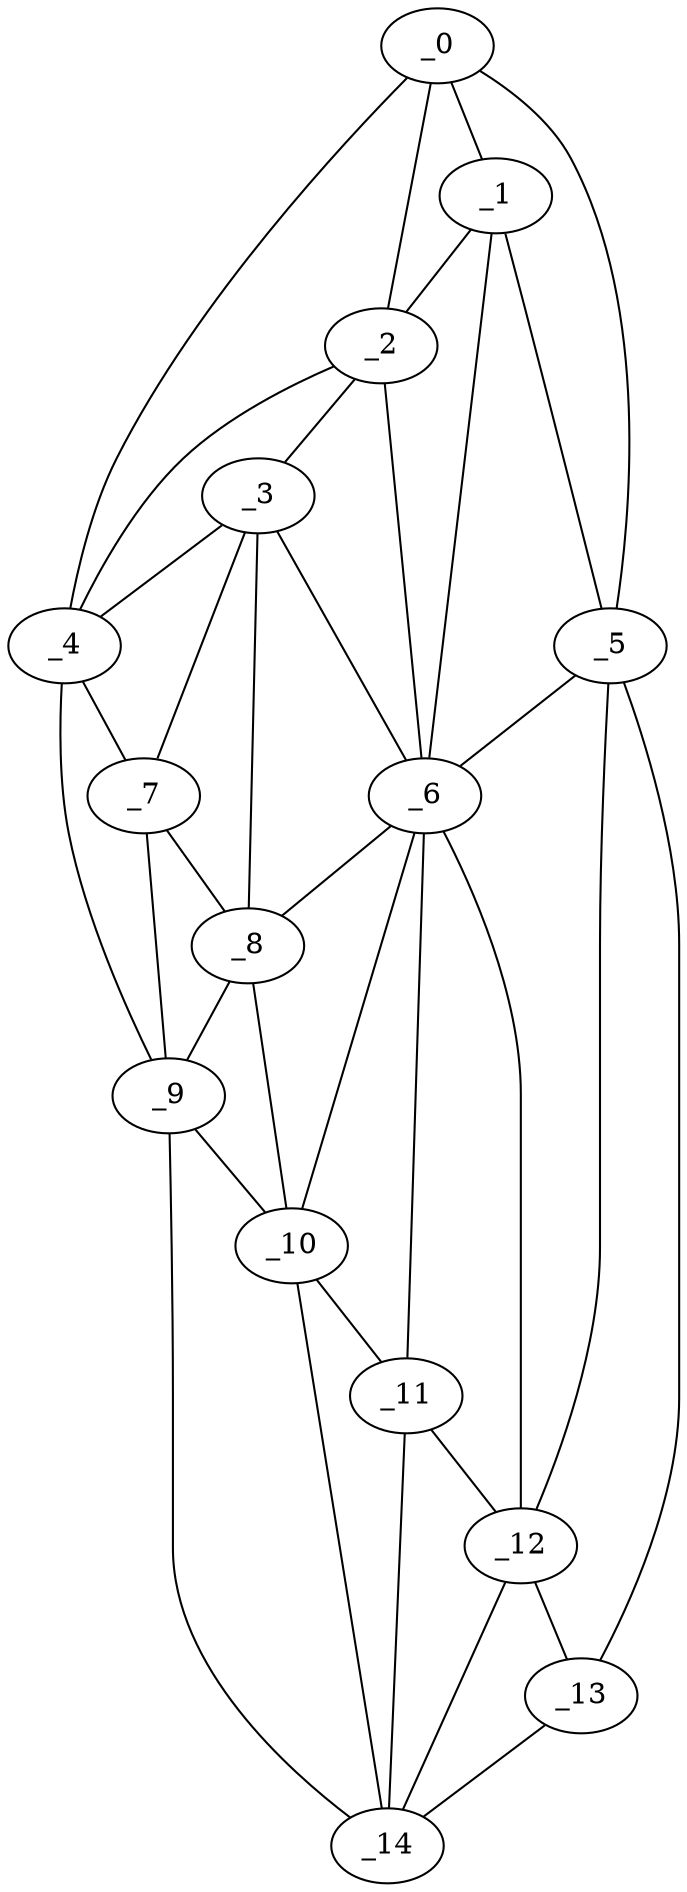 graph "obj41__240.gxl" {
	_0	 [x=19,
		y=75];
	_1	 [x=40,
		y=68];
	_0 -- _1	 [valence=2];
	_2	 [x=44,
		y=52];
	_0 -- _2	 [valence=1];
	_4	 [x=53,
		y=5];
	_0 -- _4	 [valence=1];
	_5	 [x=57,
		y=126];
	_0 -- _5	 [valence=1];
	_1 -- _2	 [valence=2];
	_1 -- _5	 [valence=1];
	_6	 [x=60,
		y=63];
	_1 -- _6	 [valence=1];
	_3	 [x=50,
		y=47];
	_2 -- _3	 [valence=2];
	_2 -- _4	 [valence=2];
	_2 -- _6	 [valence=2];
	_3 -- _4	 [valence=1];
	_3 -- _6	 [valence=2];
	_7	 [x=70,
		y=13];
	_3 -- _7	 [valence=2];
	_8	 [x=71,
		y=44];
	_3 -- _8	 [valence=2];
	_4 -- _7	 [valence=2];
	_9	 [x=85,
		y=5];
	_4 -- _9	 [valence=1];
	_5 -- _6	 [valence=2];
	_12	 [x=89,
		y=87];
	_5 -- _12	 [valence=2];
	_13	 [x=110,
		y=111];
	_5 -- _13	 [valence=1];
	_6 -- _8	 [valence=1];
	_10	 [x=86,
		y=55];
	_6 -- _10	 [valence=2];
	_11	 [x=89,
		y=70];
	_6 -- _11	 [valence=2];
	_6 -- _12	 [valence=2];
	_7 -- _8	 [valence=1];
	_7 -- _9	 [valence=1];
	_8 -- _9	 [valence=2];
	_8 -- _10	 [valence=1];
	_9 -- _10	 [valence=2];
	_14	 [x=112,
		y=85];
	_9 -- _14	 [valence=1];
	_10 -- _11	 [valence=2];
	_10 -- _14	 [valence=2];
	_11 -- _12	 [valence=2];
	_11 -- _14	 [valence=2];
	_12 -- _13	 [valence=2];
	_12 -- _14	 [valence=1];
	_13 -- _14	 [valence=1];
}
